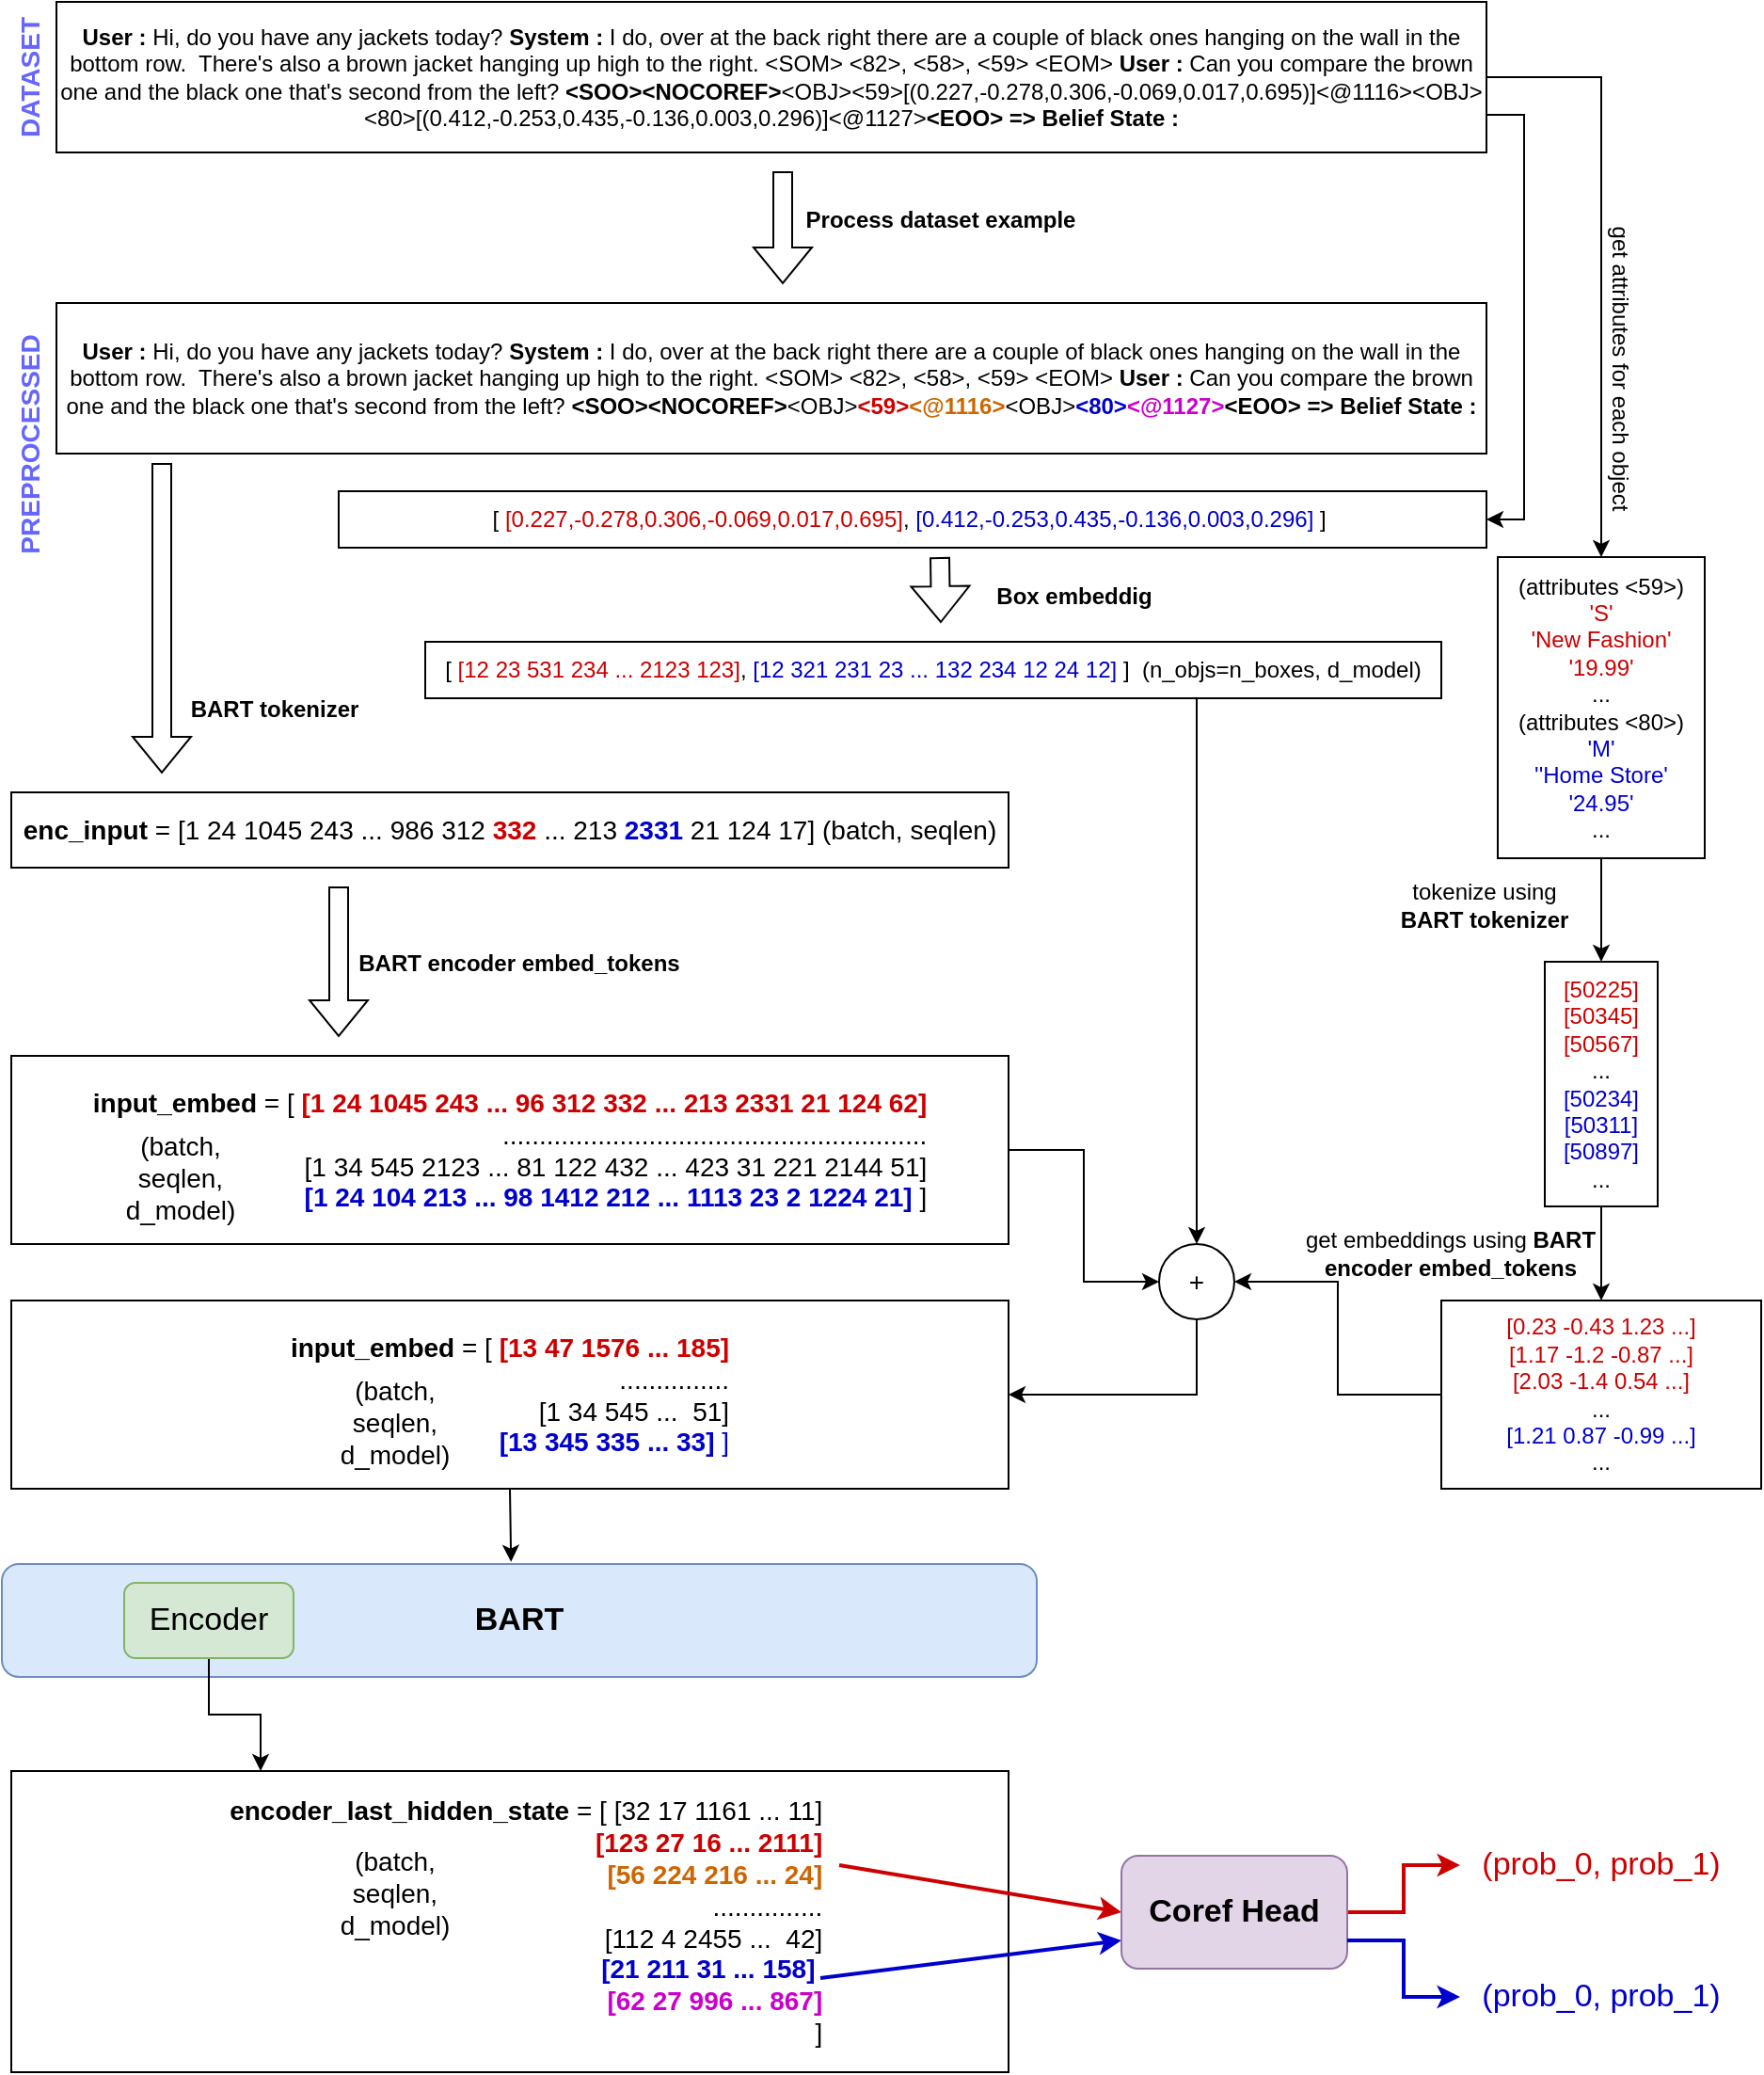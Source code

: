 <mxfile version="19.0.3" type="device"><diagram id="A0dao47Nfm45-QX1mswS" name="Page-1"><mxGraphModel dx="1051" dy="682" grid="1" gridSize="10" guides="1" tooltips="1" connect="1" arrows="1" fold="1" page="1" pageScale="1" pageWidth="827" pageHeight="1169" math="0" shadow="0"><root><mxCell id="0"/><mxCell id="1" parent="0"/><mxCell id="dZeOdEt_zV8M8uhfSqNH-2" style="edgeStyle=orthogonalEdgeStyle;rounded=0;orthogonalLoop=1;jettySize=auto;html=1;exitX=1;exitY=0.75;exitDx=0;exitDy=0;entryX=1;entryY=0.5;entryDx=0;entryDy=0;fontColor=#CC6600;" parent="1" source="RfLAp6zsbPZN1pOLy-WL-1" target="RfLAp6zsbPZN1pOLy-WL-3" edge="1"><mxGeometry relative="1" as="geometry"/></mxCell><mxCell id="4F0-9nm5MP-ZhGcWse-r-2" style="edgeStyle=orthogonalEdgeStyle;rounded=0;orthogonalLoop=1;jettySize=auto;html=1;entryX=0.5;entryY=0;entryDx=0;entryDy=0;" parent="1" source="RfLAp6zsbPZN1pOLy-WL-1" target="4F0-9nm5MP-ZhGcWse-r-1" edge="1"><mxGeometry relative="1" as="geometry"/></mxCell><mxCell id="RfLAp6zsbPZN1pOLy-WL-1" value="&lt;b&gt;User :&lt;/b&gt; Hi, do you have any jackets today? &lt;b&gt;System :&lt;/b&gt; I do, over at the back right there are a couple of black ones hanging on the wall in the bottom row.&amp;nbsp; There's also a brown jacket hanging up high to the right. &amp;lt;SOM&amp;gt; &amp;lt;82&amp;gt;, &amp;lt;58&amp;gt;, &amp;lt;59&amp;gt; &amp;lt;EOM&amp;gt; &lt;b&gt;User :&lt;/b&gt; Can you compare the brown one and the black one that's second from the left? &lt;b&gt;&amp;lt;SOO&amp;gt;&amp;lt;NOCOREF&amp;gt;&lt;/b&gt;&amp;lt;OBJ&amp;gt;&amp;lt;59&amp;gt;[(0.227,-0.278,0.306,-0.069,0.017,0.695)]&amp;lt;@1116&amp;gt;&amp;lt;OBJ&amp;gt;&amp;lt;80&amp;gt;[(0.412,-0.253,0.435,-0.136,0.003,0.296)]&amp;lt;@1127&amp;gt;&lt;b&gt;&amp;lt;EOO&amp;gt; =&amp;gt; Belief State :&lt;/b&gt;" style="text;html=1;strokeColor=default;fillColor=none;align=center;verticalAlign=middle;whiteSpace=wrap;rounded=0;" parent="1" vertex="1"><mxGeometry x="34" y="30" width="760" height="80" as="geometry"/></mxCell><mxCell id="RfLAp6zsbPZN1pOLy-WL-2" value="&lt;b&gt;User :&lt;/b&gt; Hi, do you have any jackets today? &lt;b&gt;System :&lt;/b&gt; I do, over at the back right there are a couple of black ones hanging on the wall in the bottom row.&amp;nbsp; There's also a brown jacket hanging up high to the right. &amp;lt;SOM&amp;gt; &amp;lt;82&amp;gt;, &amp;lt;58&amp;gt;, &amp;lt;59&amp;gt; &amp;lt;EOM&amp;gt; &lt;b&gt;User :&lt;/b&gt; Can you compare the brown one and the black one that's second from the left? &lt;b&gt;&amp;lt;SOO&amp;gt;&amp;lt;NOCOREF&amp;gt;&lt;/b&gt;&amp;lt;OBJ&amp;gt;&lt;b style=&quot;&quot;&gt;&lt;font color=&quot;#cc0000&quot;&gt;&amp;lt;59&amp;gt;&lt;/font&gt;&lt;/b&gt;&lt;b&gt;&lt;font color=&quot;#cc6600&quot;&gt;&amp;lt;@1116&amp;gt;&lt;/font&gt;&lt;/b&gt;&amp;lt;OBJ&amp;gt;&lt;b style=&quot;&quot;&gt;&lt;font color=&quot;#0000cc&quot;&gt;&amp;lt;80&amp;gt;&lt;/font&gt;&lt;/b&gt;&lt;font color=&quot;#cc00cc&quot;&gt;&lt;b&gt;&amp;lt;@1127&amp;gt;&lt;/b&gt;&lt;/font&gt;&lt;b&gt;&amp;lt;EOO&amp;gt; =&amp;gt; Belief State :&lt;/b&gt;" style="text;html=1;strokeColor=default;fillColor=none;align=center;verticalAlign=middle;whiteSpace=wrap;rounded=0;" parent="1" vertex="1"><mxGeometry x="34" y="190" width="760" height="80" as="geometry"/></mxCell><mxCell id="RfLAp6zsbPZN1pOLy-WL-3" value="[ &lt;font color=&quot;#cc0000&quot;&gt;[0.227,-0.278,0.306,-0.069,0.017,0.695]&lt;/font&gt;, &lt;font color=&quot;#0000cc&quot;&gt;[0.412,-0.253,0.435,-0.136,0.003,0.296]&lt;/font&gt; ]&amp;nbsp;" style="text;html=1;strokeColor=default;fillColor=none;align=center;verticalAlign=middle;whiteSpace=wrap;rounded=0;" parent="1" vertex="1"><mxGeometry x="184" y="290" width="610" height="30" as="geometry"/></mxCell><mxCell id="RfLAp6zsbPZN1pOLy-WL-4" value="" style="shape=flexArrow;endArrow=classic;html=1;rounded=0;" parent="1" edge="1"><mxGeometry width="50" height="50" relative="1" as="geometry"><mxPoint x="420" y="120" as="sourcePoint"/><mxPoint x="420" y="180" as="targetPoint"/></mxGeometry></mxCell><mxCell id="RfLAp6zsbPZN1pOLy-WL-5" value="&lt;b&gt;&lt;font color=&quot;#6666ff&quot; style=&quot;font-size: 14px;&quot;&gt;DATASET&lt;/font&gt;&lt;/b&gt;" style="text;html=1;strokeColor=none;fillColor=none;align=center;verticalAlign=middle;whiteSpace=wrap;rounded=0;rotation=-90;" parent="1" vertex="1"><mxGeometry x="-10" y="55" width="60" height="30" as="geometry"/></mxCell><mxCell id="RfLAp6zsbPZN1pOLy-WL-6" value="&lt;font color=&quot;#6666ff&quot;&gt;&lt;span style=&quot;font-size: 14px;&quot;&gt;&lt;b&gt;PREPROCESSED&lt;/b&gt;&lt;/span&gt;&lt;/font&gt;" style="text;html=1;strokeColor=none;fillColor=none;align=center;verticalAlign=middle;whiteSpace=wrap;rounded=0;rotation=-90;" parent="1" vertex="1"><mxGeometry x="-10" y="250" width="60" height="30" as="geometry"/></mxCell><mxCell id="RfLAp6zsbPZN1pOLy-WL-7" value="&lt;font color=&quot;#000000&quot; style=&quot;font-size: 12px;&quot;&gt;&lt;b&gt;Process dataset example&lt;/b&gt;&lt;/font&gt;" style="text;html=1;strokeColor=none;fillColor=none;align=center;verticalAlign=middle;whiteSpace=wrap;rounded=0;fontSize=14;fontColor=#6666FF;" parent="1" vertex="1"><mxGeometry x="414" y="130" width="180" height="30" as="geometry"/></mxCell><mxCell id="RfLAp6zsbPZN1pOLy-WL-8" value="" style="shape=flexArrow;endArrow=classic;html=1;rounded=0;" parent="1" edge="1"><mxGeometry width="50" height="50" relative="1" as="geometry"><mxPoint x="90" y="275" as="sourcePoint"/><mxPoint x="90" y="440" as="targetPoint"/></mxGeometry></mxCell><mxCell id="RfLAp6zsbPZN1pOLy-WL-9" value="&lt;font color=&quot;#000000&quot;&gt;&lt;span style=&quot;font-size: 12px;&quot;&gt;&lt;b&gt;BART tokenizer&lt;/b&gt;&lt;/span&gt;&lt;/font&gt;" style="text;html=1;strokeColor=none;fillColor=none;align=center;verticalAlign=middle;whiteSpace=wrap;rounded=0;fontSize=14;fontColor=#6666FF;" parent="1" vertex="1"><mxGeometry x="60" y="390" width="180" height="30" as="geometry"/></mxCell><mxCell id="RfLAp6zsbPZN1pOLy-WL-10" value="&lt;font style=&quot;font-size: 14px;&quot;&gt;&lt;b&gt;enc_input&lt;/b&gt; = [1 24 1045 243 ... 986 312 &lt;b&gt;&lt;font color=&quot;#cc0000&quot;&gt;332&lt;/font&gt;&lt;/b&gt; ... 213 &lt;b style=&quot;&quot;&gt;&lt;font color=&quot;#0000cc&quot;&gt;2331&lt;/font&gt;&lt;/b&gt; 21 124 17] (batch, seqlen)&lt;/font&gt;" style="text;html=1;strokeColor=default;fillColor=none;align=center;verticalAlign=middle;whiteSpace=wrap;rounded=0;" parent="1" vertex="1"><mxGeometry x="10" y="450" width="530" height="40" as="geometry"/></mxCell><mxCell id="RfLAp6zsbPZN1pOLy-WL-11" value="" style="shape=flexArrow;endArrow=classic;html=1;rounded=0;" parent="1" edge="1"><mxGeometry width="50" height="50" relative="1" as="geometry"><mxPoint x="184" y="500" as="sourcePoint"/><mxPoint x="184" y="580" as="targetPoint"/></mxGeometry></mxCell><mxCell id="RfLAp6zsbPZN1pOLy-WL-20" style="edgeStyle=orthogonalEdgeStyle;rounded=0;orthogonalLoop=1;jettySize=auto;html=1;exitX=1;exitY=0.5;exitDx=0;exitDy=0;fontSize=14;fontColor=#000000;entryX=0;entryY=0.5;entryDx=0;entryDy=0;" parent="1" source="RfLAp6zsbPZN1pOLy-WL-13" target="RfLAp6zsbPZN1pOLy-WL-22" edge="1"><mxGeometry relative="1" as="geometry"><mxPoint x="620" y="640" as="targetPoint"/></mxGeometry></mxCell><mxCell id="RfLAp6zsbPZN1pOLy-WL-13" value="&lt;div style=&quot;text-align: right;&quot;&gt;&lt;font style=&quot;background-color: initial; font-size: 14px;&quot;&gt;&lt;b&gt;input_embed&lt;/b&gt; = [&amp;nbsp;&lt;/font&gt;&lt;span style=&quot;background-color: initial; font-size: 14px;&quot;&gt;&lt;b&gt;&lt;font color=&quot;#cc0000&quot;&gt;[1 24 1045 243 ... 96 312 332 ... 213 2331 21 124 62]&lt;/font&gt;&lt;/b&gt;&lt;/span&gt;&lt;/div&gt;&lt;div style=&quot;text-align: right;&quot;&gt;&lt;span style=&quot;background-color: initial; font-size: 14px;&quot;&gt;..........................................................&lt;/span&gt;&lt;/div&gt;&lt;div style=&quot;text-align: right;&quot;&gt;&lt;span style=&quot;font-size: 14px; text-align: center;&quot;&gt;[1 34 545 2123 ... 81 122 432 ... 423 31 221 2144 51]&lt;/span&gt;&lt;span style=&quot;background-color: initial; font-size: 14px;&quot;&gt;&lt;br&gt;&lt;/span&gt;&lt;/div&gt;&lt;div style=&quot;text-align: right;&quot;&gt;&lt;span style=&quot;font-size: 14px; text-align: center;&quot;&gt;&lt;b style=&quot;&quot;&gt;&lt;font color=&quot;#0000cc&quot;&gt;[1 24 104 213 ... 98 1412 212 ... 1113 23 2 1224 21]&lt;/font&gt;&lt;font color=&quot;#cc6600&quot;&gt;&amp;nbsp;&lt;/font&gt;&lt;/b&gt;&lt;/span&gt;&lt;span style=&quot;font-size: 14px; text-align: center; background-color: initial;&quot;&gt;]&lt;/span&gt;&lt;/div&gt;" style="text;html=1;strokeColor=default;fillColor=none;align=center;verticalAlign=middle;whiteSpace=wrap;rounded=0;" parent="1" vertex="1"><mxGeometry x="10" y="590" width="530" height="100" as="geometry"/></mxCell><mxCell id="RfLAp6zsbPZN1pOLy-WL-14" value="&lt;font color=&quot;#000000&quot;&gt;&lt;span style=&quot;font-size: 12px;&quot;&gt;&lt;b&gt;BART encoder embed_tokens&lt;/b&gt;&lt;/span&gt;&lt;/font&gt;" style="text;html=1;strokeColor=none;fillColor=none;align=center;verticalAlign=middle;whiteSpace=wrap;rounded=0;fontSize=14;fontColor=#6666FF;" parent="1" vertex="1"><mxGeometry x="190" y="525" width="180" height="30" as="geometry"/></mxCell><mxCell id="RfLAp6zsbPZN1pOLy-WL-15" value="&lt;font color=&quot;#000000&quot;&gt;(batch, seqlen, d_model)&lt;/font&gt;" style="text;html=1;strokeColor=none;fillColor=none;align=center;verticalAlign=middle;whiteSpace=wrap;rounded=0;fontSize=14;fontColor=#CC6600;" parent="1" vertex="1"><mxGeometry x="70" y="640" width="60" height="30" as="geometry"/></mxCell><mxCell id="RfLAp6zsbPZN1pOLy-WL-23" style="edgeStyle=orthogonalEdgeStyle;rounded=0;orthogonalLoop=1;jettySize=auto;html=1;exitX=0.75;exitY=1;exitDx=0;exitDy=0;entryX=0.5;entryY=0;entryDx=0;entryDy=0;fontSize=14;fontColor=#000000;" parent="1" source="RfLAp6zsbPZN1pOLy-WL-17" target="RfLAp6zsbPZN1pOLy-WL-22" edge="1"><mxGeometry relative="1" as="geometry"><Array as="points"><mxPoint x="640" y="400"/></Array></mxGeometry></mxCell><mxCell id="RfLAp6zsbPZN1pOLy-WL-17" value="[ &lt;font color=&quot;#cc0000&quot;&gt;[12 23 531 234 ... 2123 123]&lt;/font&gt;, &lt;font color=&quot;#0000cc&quot;&gt;[12 321 231 23 ... 132 234 12 24 12]&lt;/font&gt; ]&amp;nbsp; (n_objs=n_boxes, d_model)" style="text;html=1;strokeColor=default;fillColor=none;align=center;verticalAlign=middle;whiteSpace=wrap;rounded=0;" parent="1" vertex="1"><mxGeometry x="230" y="370" width="540" height="30" as="geometry"/></mxCell><mxCell id="RfLAp6zsbPZN1pOLy-WL-18" value="" style="shape=flexArrow;endArrow=classic;html=1;rounded=0;" parent="1" edge="1"><mxGeometry width="50" height="50" relative="1" as="geometry"><mxPoint x="503.5" y="325" as="sourcePoint"/><mxPoint x="504" y="360" as="targetPoint"/></mxGeometry></mxCell><mxCell id="RfLAp6zsbPZN1pOLy-WL-19" value="&lt;font color=&quot;#000000&quot;&gt;&lt;span style=&quot;font-size: 12px;&quot;&gt;&lt;b&gt;Box embeddig&lt;/b&gt;&lt;/span&gt;&lt;/font&gt;" style="text;html=1;strokeColor=none;fillColor=none;align=center;verticalAlign=middle;whiteSpace=wrap;rounded=0;fontSize=14;fontColor=#6666FF;" parent="1" vertex="1"><mxGeometry x="520" y="330" width="110" height="30" as="geometry"/></mxCell><mxCell id="RfLAp6zsbPZN1pOLy-WL-25" style="edgeStyle=orthogonalEdgeStyle;rounded=0;orthogonalLoop=1;jettySize=auto;html=1;exitX=0.5;exitY=1;exitDx=0;exitDy=0;entryX=1;entryY=0.5;entryDx=0;entryDy=0;fontSize=14;fontColor=#000000;" parent="1" source="RfLAp6zsbPZN1pOLy-WL-22" target="RfLAp6zsbPZN1pOLy-WL-24" edge="1"><mxGeometry relative="1" as="geometry"/></mxCell><mxCell id="RfLAp6zsbPZN1pOLy-WL-22" value="+" style="ellipse;whiteSpace=wrap;html=1;aspect=fixed;fontSize=14;fontColor=#000000;strokeColor=default;" parent="1" vertex="1"><mxGeometry x="620" y="690" width="40" height="40" as="geometry"/></mxCell><mxCell id="RfLAp6zsbPZN1pOLy-WL-28" style="edgeStyle=orthogonalEdgeStyle;rounded=0;orthogonalLoop=1;jettySize=auto;html=1;exitX=0.5;exitY=1;exitDx=0;exitDy=0;fontSize=17;fontColor=#000000;entryX=0.492;entryY=-0.019;entryDx=0;entryDy=0;entryPerimeter=0;" parent="1" source="RfLAp6zsbPZN1pOLy-WL-24" target="RfLAp6zsbPZN1pOLy-WL-27" edge="1"><mxGeometry relative="1" as="geometry"><mxPoint x="275.455" y="850" as="targetPoint"/></mxGeometry></mxCell><mxCell id="RfLAp6zsbPZN1pOLy-WL-24" value="&lt;div style=&quot;text-align: right;&quot;&gt;&lt;font style=&quot;background-color: initial; font-size: 14px;&quot;&gt;&lt;b&gt;input_embed&lt;/b&gt; = [&amp;nbsp;&lt;/font&gt;&lt;span style=&quot;background-color: initial; font-size: 14px;&quot;&gt;&lt;b&gt;&lt;font color=&quot;#cc0000&quot;&gt;[13 47 1576 ... 185]&lt;/font&gt;&lt;/b&gt;&lt;/span&gt;&lt;/div&gt;&lt;div style=&quot;text-align: right;&quot;&gt;&lt;span style=&quot;background-color: initial; font-size: 14px;&quot;&gt;...............&lt;/span&gt;&lt;/div&gt;&lt;div style=&quot;text-align: right;&quot;&gt;&lt;span style=&quot;font-size: 14px; text-align: center;&quot;&gt;[1 34 545 ...&amp;nbsp; 51]&lt;/span&gt;&lt;span style=&quot;background-color: initial; font-size: 14px;&quot;&gt;&lt;br&gt;&lt;/span&gt;&lt;/div&gt;&lt;div style=&quot;text-align: right;&quot;&gt;&lt;font color=&quot;#0000cc&quot;&gt;&lt;span style=&quot;font-size: 14px; text-align: center;&quot;&gt;&lt;b style=&quot;&quot;&gt;[13 345 335 ... 33]&amp;nbsp;&lt;/b&gt;&lt;/span&gt;&lt;span style=&quot;font-size: 14px; text-align: center; background-color: initial;&quot;&gt;]&lt;/span&gt;&lt;/font&gt;&lt;/div&gt;" style="text;html=1;strokeColor=default;fillColor=none;align=center;verticalAlign=middle;whiteSpace=wrap;rounded=0;" parent="1" vertex="1"><mxGeometry x="10" y="720" width="530" height="100" as="geometry"/></mxCell><mxCell id="RfLAp6zsbPZN1pOLy-WL-26" value="&lt;font color=&quot;#000000&quot;&gt;(batch, seqlen, d_model)&lt;/font&gt;" style="text;html=1;strokeColor=none;fillColor=none;align=center;verticalAlign=middle;whiteSpace=wrap;rounded=0;fontSize=14;fontColor=#CC6600;" parent="1" vertex="1"><mxGeometry x="184" y="770" width="60" height="30" as="geometry"/></mxCell><mxCell id="RfLAp6zsbPZN1pOLy-WL-27" value="&lt;b&gt;&lt;font style=&quot;font-size: 17px;&quot;&gt;BART&lt;/font&gt;&lt;/b&gt;" style="rounded=1;whiteSpace=wrap;html=1;fontSize=14;strokeColor=#6c8ebf;fillColor=#dae8fc;" parent="1" vertex="1"><mxGeometry x="5" y="860" width="550" height="60" as="geometry"/></mxCell><mxCell id="RfLAp6zsbPZN1pOLy-WL-32" style="edgeStyle=orthogonalEdgeStyle;rounded=0;orthogonalLoop=1;jettySize=auto;html=1;exitX=0.5;exitY=1;exitDx=0;exitDy=0;entryX=0.25;entryY=0;entryDx=0;entryDy=0;fontSize=17;fontColor=#000000;" parent="1" source="RfLAp6zsbPZN1pOLy-WL-29" target="RfLAp6zsbPZN1pOLy-WL-30" edge="1"><mxGeometry relative="1" as="geometry"/></mxCell><mxCell id="RfLAp6zsbPZN1pOLy-WL-29" value="Encoder" style="rounded=1;whiteSpace=wrap;html=1;fontSize=17;strokeColor=#82b366;fillColor=#d5e8d4;" parent="1" vertex="1"><mxGeometry x="70" y="870" width="90" height="40" as="geometry"/></mxCell><mxCell id="RfLAp6zsbPZN1pOLy-WL-30" value="&lt;div style=&quot;text-align: right;&quot;&gt;&lt;font style=&quot;background-color: initial; font-size: 14px;&quot;&gt;&lt;b&gt;encoder_last_hidden_state&lt;/b&gt; = [&amp;nbsp;&lt;/font&gt;&lt;span style=&quot;background-color: initial; font-size: 14px;&quot;&gt;[32 17 1161 ... 11]&lt;/span&gt;&lt;/div&gt;&lt;div style=&quot;text-align: right;&quot;&gt;&lt;b style=&quot;font-size: 14px;&quot;&gt;&lt;font color=&quot;#cc0000&quot;&gt;[123 27 16 ... 2111]&lt;/font&gt;&lt;/b&gt;&lt;span style=&quot;background-color: initial; font-size: 14px;&quot;&gt;&lt;b&gt;&lt;font color=&quot;#cc0000&quot;&gt;&lt;br&gt;&lt;/font&gt;&lt;/b&gt;&lt;/span&gt;&lt;/div&gt;&lt;div style=&quot;text-align: right;&quot;&gt;&lt;b style=&quot;font-size: 14px;&quot;&gt;&lt;font color=&quot;#cc6600&quot;&gt;[56 224 216 ... 24]&lt;/font&gt;&lt;/b&gt;&lt;b style=&quot;font-size: 14px;&quot;&gt;&lt;font color=&quot;#cc0000&quot;&gt;&lt;br&gt;&lt;/font&gt;&lt;/b&gt;&lt;/div&gt;&lt;div style=&quot;text-align: right;&quot;&gt;&lt;span style=&quot;background-color: initial; font-size: 14px;&quot;&gt;...............&lt;/span&gt;&lt;/div&gt;&lt;div style=&quot;text-align: right;&quot;&gt;&lt;span style=&quot;font-size: 14px; text-align: center;&quot;&gt;[112 4 2455 ...&amp;nbsp; 42]&lt;/span&gt;&lt;span style=&quot;background-color: initial; font-size: 14px;&quot;&gt;&lt;br&gt;&lt;/span&gt;&lt;/div&gt;&lt;div style=&quot;text-align: right;&quot;&gt;&lt;span style=&quot;font-size: 14px; text-align: center;&quot;&gt;&lt;b style=&quot;&quot;&gt;&lt;font color=&quot;#0000cc&quot;&gt;[21 211 31 ... 158]&lt;/font&gt;&lt;font color=&quot;#cc6600&quot;&gt;&amp;nbsp;&lt;/font&gt;&lt;/b&gt;&lt;/span&gt;&lt;/div&gt;&lt;b style=&quot;font-size: 14px; text-align: right;&quot;&gt;&lt;span style=&quot;color: rgb(204, 0, 0); white-space: pre;&quot;&gt;&#9;&lt;/span&gt;&lt;span style=&quot;color: rgb(204, 0, 0); white-space: pre;&quot;&gt;&#9;&lt;/span&gt;&lt;span style=&quot;color: rgb(204, 0, 0); white-space: pre;&quot;&gt;&#9;&lt;/span&gt;&lt;span style=&quot;color: rgb(204, 0, 0); white-space: pre;&quot;&gt;&#9;&lt;/span&gt;&lt;span style=&quot;color: rgb(204, 0, 0); white-space: pre;&quot;&gt;&#9;&lt;/span&gt;&lt;span style=&quot;color: rgb(204, 0, 0); white-space: pre;&quot;&gt;&#9;&lt;/span&gt;&lt;span style=&quot;color: rgb(204, 0, 0); white-space: pre;&quot;&gt;&#9;&lt;/span&gt;&lt;font color=&quot;#cc00cc&quot;&gt;[62 27 996 ... 867]&lt;/font&gt;&lt;/b&gt;&lt;div style=&quot;text-align: right;&quot;&gt;&lt;span style=&quot;font-size: 14px; text-align: center; background-color: initial;&quot;&gt;]&lt;/span&gt;&lt;/div&gt;" style="text;html=1;strokeColor=default;fillColor=none;align=center;verticalAlign=middle;whiteSpace=wrap;rounded=0;" parent="1" vertex="1"><mxGeometry x="10" y="970" width="530" height="160" as="geometry"/></mxCell><mxCell id="RfLAp6zsbPZN1pOLy-WL-31" value="&lt;font color=&quot;#000000&quot;&gt;(batch, seqlen, d_model)&lt;/font&gt;" style="text;html=1;strokeColor=none;fillColor=none;align=center;verticalAlign=middle;whiteSpace=wrap;rounded=0;fontSize=14;fontColor=#CC6600;" parent="1" vertex="1"><mxGeometry x="184" y="1020" width="60" height="30" as="geometry"/></mxCell><mxCell id="RfLAp6zsbPZN1pOLy-WL-34" value="" style="endArrow=classic;html=1;rounded=0;fontSize=17;fontColor=#CC6600;strokeColor=#CC0000;strokeWidth=2;entryX=0;entryY=0.5;entryDx=0;entryDy=0;" parent="1" target="RfLAp6zsbPZN1pOLy-WL-36" edge="1"><mxGeometry width="50" height="50" relative="1" as="geometry"><mxPoint x="450" y="1020" as="sourcePoint"/><mxPoint x="620" y="1020" as="targetPoint"/></mxGeometry></mxCell><mxCell id="RfLAp6zsbPZN1pOLy-WL-35" value="" style="endArrow=classic;html=1;rounded=0;fontSize=17;fontColor=#CC6600;strokeColor=#0000CC;strokeWidth=2;entryX=0;entryY=0.75;entryDx=0;entryDy=0;" parent="1" target="RfLAp6zsbPZN1pOLy-WL-36" edge="1"><mxGeometry width="50" height="50" relative="1" as="geometry"><mxPoint x="440" y="1080" as="sourcePoint"/><mxPoint x="610" y="1080" as="targetPoint"/></mxGeometry></mxCell><mxCell id="RfLAp6zsbPZN1pOLy-WL-42" style="edgeStyle=orthogonalEdgeStyle;rounded=0;orthogonalLoop=1;jettySize=auto;html=1;exitX=1;exitY=0.5;exitDx=0;exitDy=0;entryX=0;entryY=0.5;entryDx=0;entryDy=0;fontSize=17;fontColor=#000000;strokeColor=#CC0000;strokeWidth=2;" parent="1" source="RfLAp6zsbPZN1pOLy-WL-36" target="RfLAp6zsbPZN1pOLy-WL-38" edge="1"><mxGeometry relative="1" as="geometry"/></mxCell><mxCell id="RfLAp6zsbPZN1pOLy-WL-36" value="&lt;font color=&quot;#000000&quot;&gt;&lt;b&gt;Coref Head&lt;/b&gt;&lt;/font&gt;" style="rounded=1;whiteSpace=wrap;html=1;fontSize=17;strokeColor=#9673a6;fillColor=#e1d5e7;" parent="1" vertex="1"><mxGeometry x="600" y="1015" width="120" height="60" as="geometry"/></mxCell><mxCell id="RfLAp6zsbPZN1pOLy-WL-43" style="edgeStyle=orthogonalEdgeStyle;rounded=0;orthogonalLoop=1;jettySize=auto;html=1;exitX=1;exitY=0.75;exitDx=0;exitDy=0;entryX=0;entryY=0.5;entryDx=0;entryDy=0;fontSize=17;fontColor=#000000;strokeColor=#0000CC;strokeWidth=2;" parent="1" source="RfLAp6zsbPZN1pOLy-WL-36" target="RfLAp6zsbPZN1pOLy-WL-39" edge="1"><mxGeometry relative="1" as="geometry"><mxPoint x="740" y="1090" as="sourcePoint"/></mxGeometry></mxCell><mxCell id="RfLAp6zsbPZN1pOLy-WL-38" value="&lt;font color=&quot;#cc0000&quot;&gt;(prob_0, prob_1)&lt;/font&gt;" style="text;html=1;strokeColor=none;fillColor=none;align=center;verticalAlign=middle;whiteSpace=wrap;rounded=0;fontSize=17;fontColor=#000000;" parent="1" vertex="1"><mxGeometry x="780" y="1005" width="150" height="30" as="geometry"/></mxCell><mxCell id="RfLAp6zsbPZN1pOLy-WL-39" value="&lt;font color=&quot;#0000cc&quot;&gt;(prob_0, prob_1)&lt;/font&gt;" style="text;html=1;strokeColor=none;fillColor=none;align=center;verticalAlign=middle;whiteSpace=wrap;rounded=0;fontSize=17;fontColor=#000000;" parent="1" vertex="1"><mxGeometry x="780" y="1075" width="150" height="30" as="geometry"/></mxCell><mxCell id="4F0-9nm5MP-ZhGcWse-r-6" style="edgeStyle=orthogonalEdgeStyle;rounded=0;orthogonalLoop=1;jettySize=auto;html=1;exitX=0.5;exitY=1;exitDx=0;exitDy=0;entryX=0.5;entryY=0;entryDx=0;entryDy=0;" parent="1" source="4F0-9nm5MP-ZhGcWse-r-1" target="4F0-9nm5MP-ZhGcWse-r-4" edge="1"><mxGeometry relative="1" as="geometry"/></mxCell><mxCell id="4F0-9nm5MP-ZhGcWse-r-1" value="(attributes &amp;lt;59&amp;gt;)&lt;br&gt;&lt;font color=&quot;#cc0000&quot;&gt;'S'&lt;br&gt;'New Fashion'&lt;br&gt;'19.99'&lt;/font&gt;&lt;br&gt;...&lt;br&gt;(attributes &amp;lt;80&amp;gt;)&lt;br&gt;&lt;font color=&quot;#0000cc&quot;&gt;'M'&lt;br&gt;''Home Store'&lt;br&gt;'24.95'&lt;/font&gt;&lt;br&gt;..." style="text;html=1;strokeColor=default;fillColor=none;align=center;verticalAlign=middle;whiteSpace=wrap;rounded=0;" parent="1" vertex="1"><mxGeometry x="800" y="325" width="110" height="160" as="geometry"/></mxCell><mxCell id="4F0-9nm5MP-ZhGcWse-r-3" value="get attributes for each object" style="text;html=1;strokeColor=none;fillColor=none;align=center;verticalAlign=middle;whiteSpace=wrap;rounded=0;rotation=90;" parent="1" vertex="1"><mxGeometry x="770" y="210" width="190" height="30" as="geometry"/></mxCell><mxCell id="4F0-9nm5MP-ZhGcWse-r-8" style="edgeStyle=orthogonalEdgeStyle;rounded=0;orthogonalLoop=1;jettySize=auto;html=1;exitX=0.5;exitY=1;exitDx=0;exitDy=0;entryX=0.5;entryY=0;entryDx=0;entryDy=0;" parent="1" source="4F0-9nm5MP-ZhGcWse-r-4" target="4F0-9nm5MP-ZhGcWse-r-9" edge="1"><mxGeometry relative="1" as="geometry"><mxPoint x="854.714" y="700" as="targetPoint"/></mxGeometry></mxCell><mxCell id="4F0-9nm5MP-ZhGcWse-r-4" value="&lt;font color=&quot;#cc0000&quot;&gt;[50225]&lt;br&gt;[50345]&lt;br&gt;[50567]&lt;/font&gt;&lt;br&gt;...&lt;br&gt;&lt;font color=&quot;#0000cc&quot;&gt;[50234]&lt;br&gt;[50311]&lt;br&gt;[50897]&lt;/font&gt;&lt;br&gt;..." style="text;html=1;strokeColor=default;fillColor=none;align=center;verticalAlign=middle;whiteSpace=wrap;rounded=0;" parent="1" vertex="1"><mxGeometry x="825" y="540" width="60" height="130" as="geometry"/></mxCell><mxCell id="4F0-9nm5MP-ZhGcWse-r-7" value="tokenize using &lt;b&gt;BART tokenizer&lt;/b&gt;" style="text;html=1;strokeColor=none;fillColor=none;align=center;verticalAlign=middle;whiteSpace=wrap;rounded=0;" parent="1" vertex="1"><mxGeometry x="740" y="495" width="106" height="30" as="geometry"/></mxCell><mxCell id="4F0-9nm5MP-ZhGcWse-r-14" style="edgeStyle=orthogonalEdgeStyle;rounded=0;orthogonalLoop=1;jettySize=auto;html=1;exitX=0;exitY=0.5;exitDx=0;exitDy=0;entryX=1;entryY=0.5;entryDx=0;entryDy=0;" parent="1" source="4F0-9nm5MP-ZhGcWse-r-9" target="RfLAp6zsbPZN1pOLy-WL-22" edge="1"><mxGeometry relative="1" as="geometry"/></mxCell><mxCell id="4F0-9nm5MP-ZhGcWse-r-9" value="&lt;font color=&quot;#cc0000&quot;&gt;[0.23 -0.43 1.23 ...]&lt;br&gt;[1.17 -1.2 -0.87 ...]&lt;br&gt;[2.03 -1.4 0.54 ...]&lt;/font&gt;&lt;br&gt;...&lt;br&gt;&lt;font color=&quot;#0000cc&quot;&gt;[1.21 0.87 -0.99 ...]&lt;/font&gt;&lt;br&gt;..." style="text;html=1;strokeColor=default;fillColor=none;align=center;verticalAlign=middle;whiteSpace=wrap;rounded=0;" parent="1" vertex="1"><mxGeometry x="770" y="720" width="170" height="100" as="geometry"/></mxCell><mxCell id="4F0-9nm5MP-ZhGcWse-r-10" value="get embeddings using &lt;b&gt;BART encoder embed_tokens&lt;/b&gt;" style="text;html=1;strokeColor=none;fillColor=none;align=center;verticalAlign=middle;whiteSpace=wrap;rounded=0;" parent="1" vertex="1"><mxGeometry x="690" y="680" width="170" height="30" as="geometry"/></mxCell></root></mxGraphModel></diagram></mxfile>